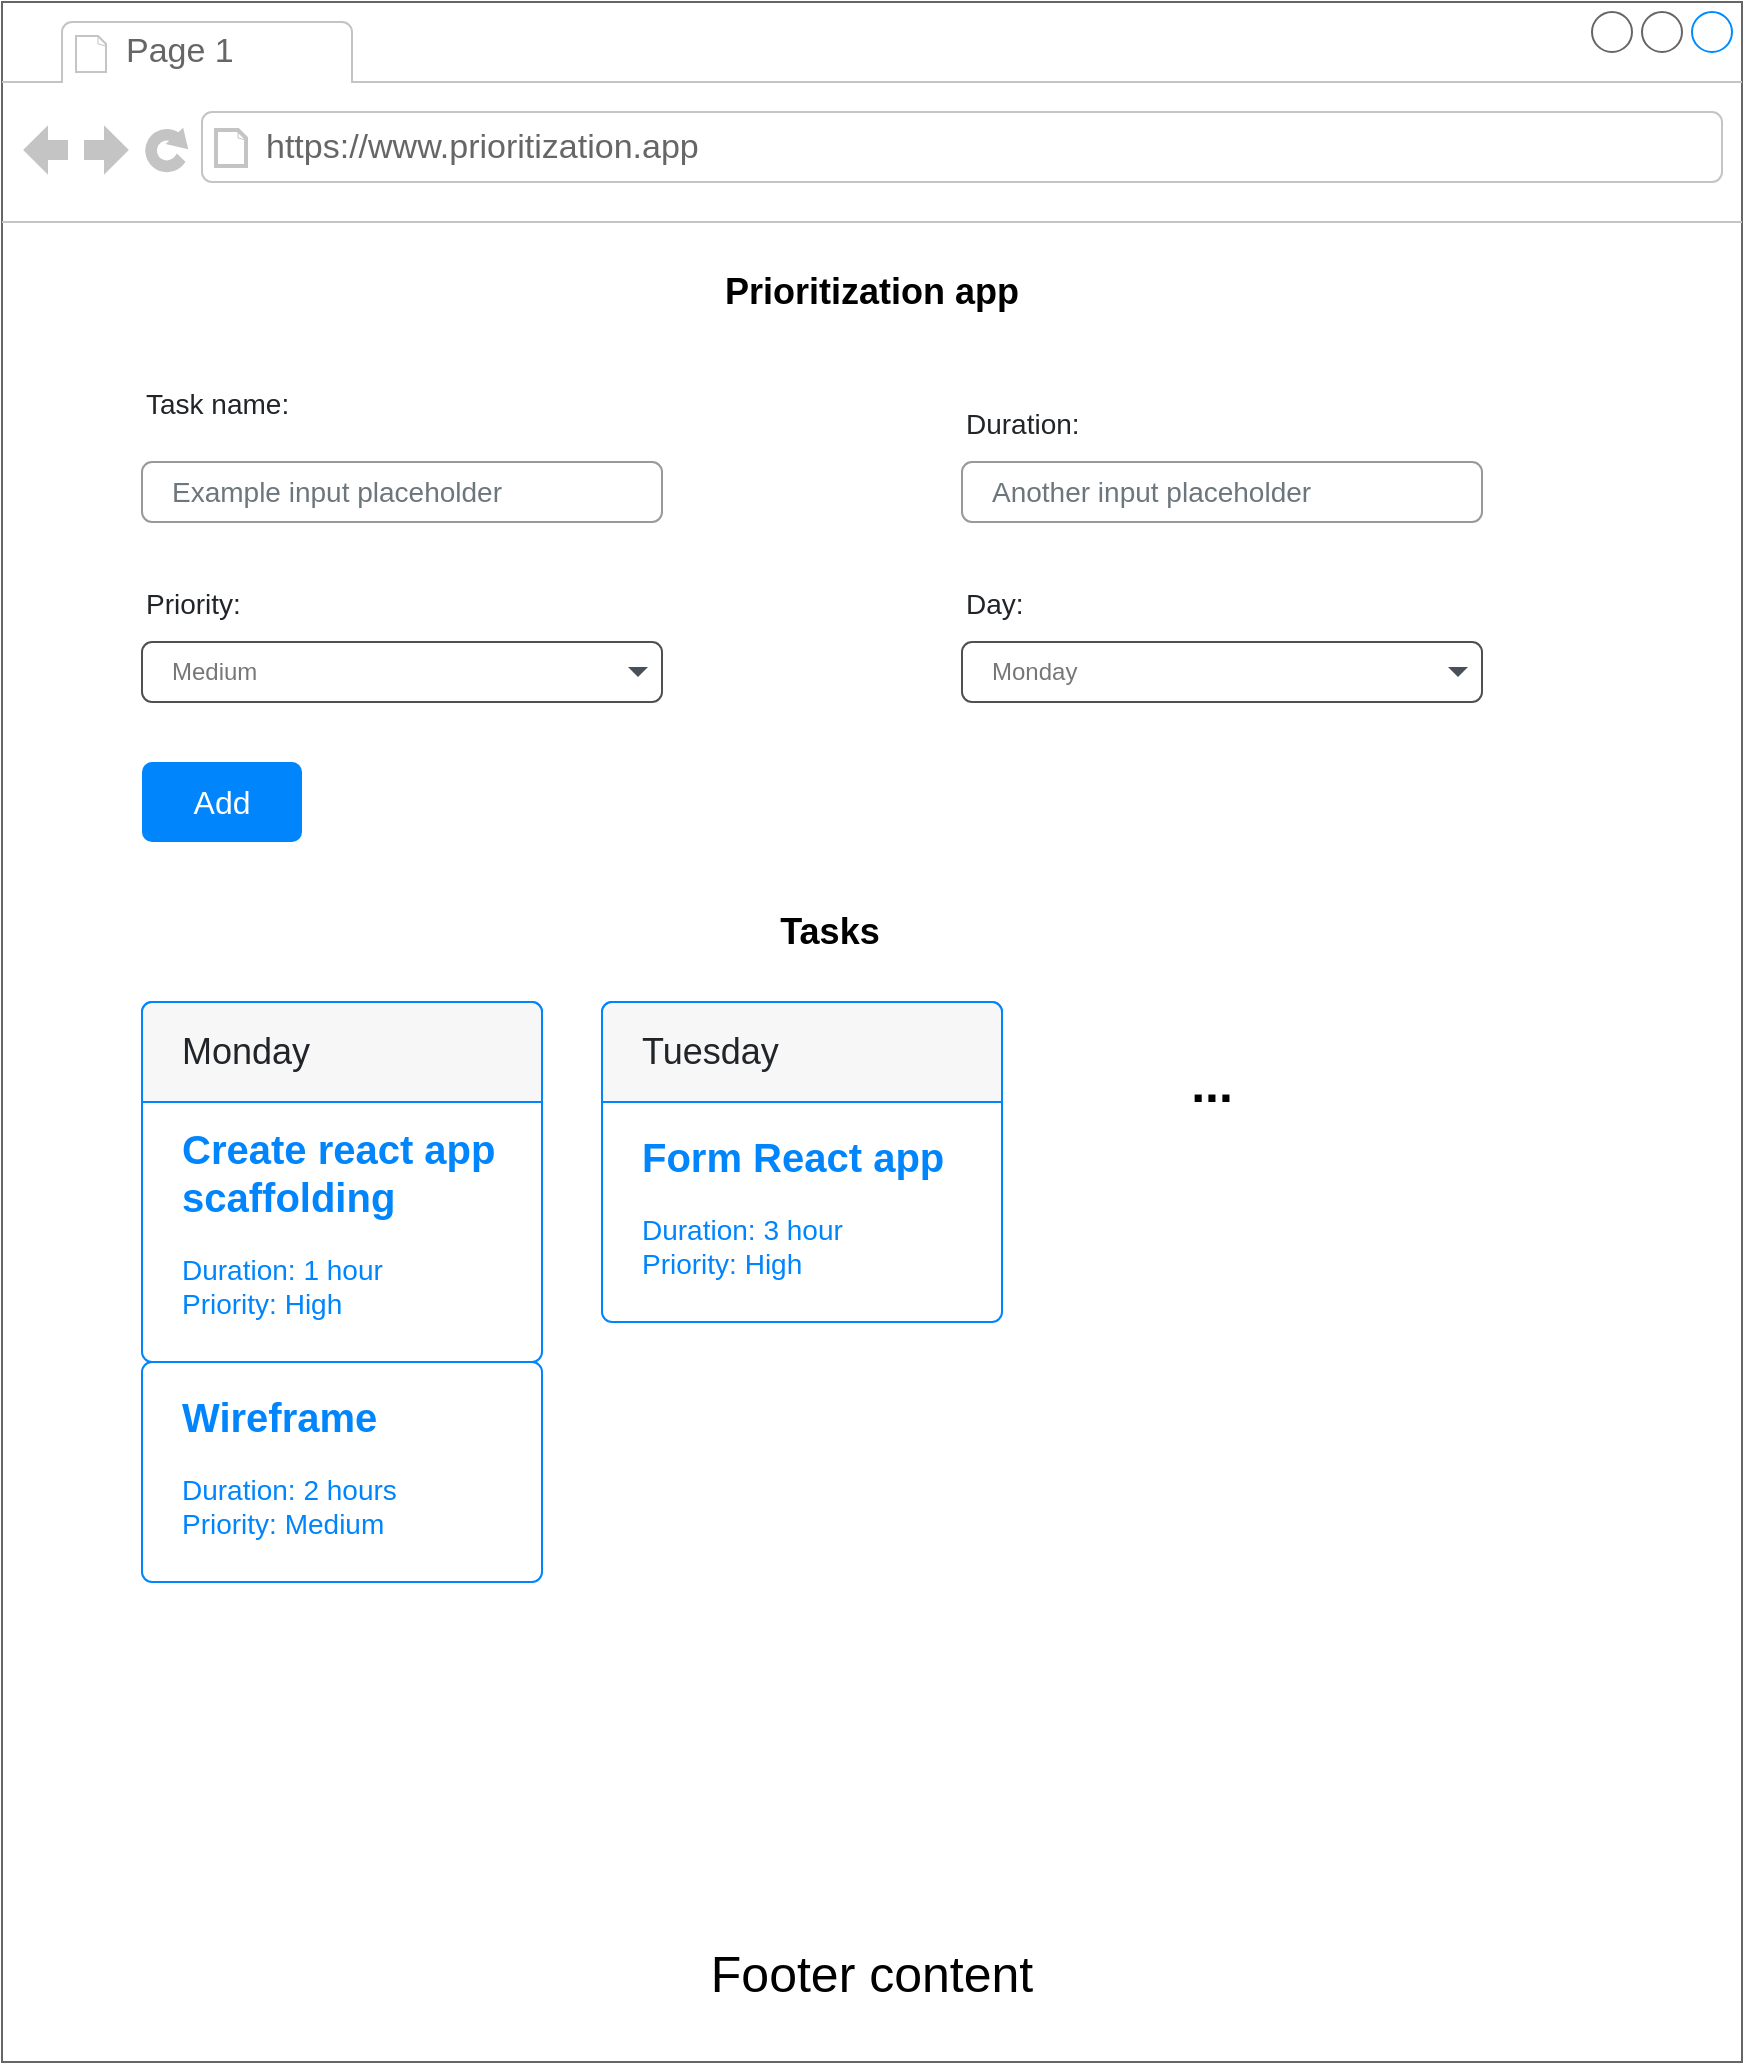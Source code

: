 <mxfile version="20.8.11" type="device"><diagram name="Page-1" id="02-JwOCKNLh_4v3Ao8Fp"><mxGraphModel dx="1434" dy="802" grid="1" gridSize="10" guides="1" tooltips="1" connect="1" arrows="1" fold="1" page="1" pageScale="1" pageWidth="827" pageHeight="1169" math="0" shadow="0"><root><mxCell id="0"/><mxCell id="1" parent="0"/><mxCell id="867GTZKOFAXNDaWkZq0H-1" value="" style="strokeWidth=1;shadow=0;dashed=0;align=center;html=1;shape=mxgraph.mockup.containers.browserWindow;rSize=0;strokeColor=#666666;strokeColor2=#008cff;strokeColor3=#c4c4c4;mainText=,;recursiveResize=0;" vertex="1" parent="1"><mxGeometry y="20" width="870" height="1030" as="geometry"/></mxCell><mxCell id="867GTZKOFAXNDaWkZq0H-2" value="Page 1" style="strokeWidth=1;shadow=0;dashed=0;align=center;html=1;shape=mxgraph.mockup.containers.anchor;fontSize=17;fontColor=#666666;align=left;" vertex="1" parent="867GTZKOFAXNDaWkZq0H-1"><mxGeometry x="60" y="12" width="110" height="26" as="geometry"/></mxCell><mxCell id="867GTZKOFAXNDaWkZq0H-3" value="https://www.prioritization.app" style="strokeWidth=1;shadow=0;dashed=0;align=center;html=1;shape=mxgraph.mockup.containers.anchor;rSize=0;fontSize=17;fontColor=#666666;align=left;" vertex="1" parent="867GTZKOFAXNDaWkZq0H-1"><mxGeometry x="130" y="60" width="250" height="26" as="geometry"/></mxCell><mxCell id="867GTZKOFAXNDaWkZq0H-4" value="&lt;b&gt;&lt;font style=&quot;font-size: 18px;&quot;&gt;Prioritization app&lt;/font&gt;&lt;/b&gt;" style="text;html=1;strokeColor=none;fillColor=none;align=center;verticalAlign=middle;whiteSpace=wrap;rounded=0;" vertex="1" parent="867GTZKOFAXNDaWkZq0H-1"><mxGeometry x="315" y="130" width="240" height="30" as="geometry"/></mxCell><mxCell id="867GTZKOFAXNDaWkZq0H-9" value="Example input placeholder" style="html=1;shadow=0;dashed=0;shape=mxgraph.bootstrap.rrect;rSize=5;fillColor=none;strokeColor=#999999;align=left;spacing=15;fontSize=14;fontColor=#6C767D;" vertex="1" parent="867GTZKOFAXNDaWkZq0H-1"><mxGeometry width="260" height="30" relative="1" as="geometry"><mxPoint x="70" y="230" as="offset"/></mxGeometry></mxCell><mxCell id="867GTZKOFAXNDaWkZq0H-8" value="Task name:" style="fillColor=none;strokeColor=none;align=left;fontSize=14;fontColor=#212529;" vertex="1" parent="867GTZKOFAXNDaWkZq0H-1"><mxGeometry x="70" y="180" width="260" height="40" as="geometry"/></mxCell><mxCell id="867GTZKOFAXNDaWkZq0H-10" value="Duration:" style="fillColor=none;strokeColor=none;align=left;fontSize=14;fontColor=#212529;" vertex="1" parent="867GTZKOFAXNDaWkZq0H-1"><mxGeometry width="260" height="40" relative="1" as="geometry"><mxPoint x="480" y="190" as="offset"/></mxGeometry></mxCell><mxCell id="867GTZKOFAXNDaWkZq0H-11" value="Another input placeholder" style="html=1;shadow=0;dashed=0;shape=mxgraph.bootstrap.rrect;rSize=5;fillColor=none;strokeColor=#999999;align=left;spacing=15;fontSize=14;fontColor=#6C767D;" vertex="1" parent="867GTZKOFAXNDaWkZq0H-1"><mxGeometry width="260" height="30" relative="1" as="geometry"><mxPoint x="480" y="230" as="offset"/></mxGeometry></mxCell><mxCell id="867GTZKOFAXNDaWkZq0H-14" value="Priority:" style="fillColor=none;strokeColor=none;align=left;fontSize=14;fontColor=#212529;" vertex="1" parent="867GTZKOFAXNDaWkZq0H-1"><mxGeometry x="70" y="280" width="260" height="40" as="geometry"/></mxCell><mxCell id="867GTZKOFAXNDaWkZq0H-19" value="Medium" style="html=1;shadow=0;dashed=0;shape=mxgraph.bootstrap.rrect;rSize=5;strokeColor=#505050;strokeWidth=1;fillColor=#ffffff;fontColor=#777777;whiteSpace=wrap;align=left;verticalAlign=middle;fontStyle=0;fontSize=12;spacing=15;" vertex="1" parent="867GTZKOFAXNDaWkZq0H-1"><mxGeometry x="70" y="320" width="260" height="30" as="geometry"/></mxCell><mxCell id="867GTZKOFAXNDaWkZq0H-20" value="" style="shape=triangle;direction=south;fillColor=#495057;strokeColor=none;perimeter=none;fontSize=12;" vertex="1" parent="867GTZKOFAXNDaWkZq0H-19"><mxGeometry x="1" y="0.5" width="10" height="5" relative="1" as="geometry"><mxPoint x="-17" y="-2.5" as="offset"/></mxGeometry></mxCell><mxCell id="867GTZKOFAXNDaWkZq0H-21" value="Add" style="html=1;shadow=0;dashed=0;shape=mxgraph.bootstrap.rrect;rSize=5;strokeColor=none;strokeWidth=1;fillColor=#0085FC;fontColor=#FFFFFF;whiteSpace=wrap;align=center;verticalAlign=middle;spacingLeft=0;fontStyle=0;fontSize=16;spacing=5;" vertex="1" parent="867GTZKOFAXNDaWkZq0H-1"><mxGeometry x="70" y="380" width="80" height="40" as="geometry"/></mxCell><mxCell id="867GTZKOFAXNDaWkZq0H-22" value="&lt;b&gt;&lt;font style=&quot;font-size: 18px;&quot;&gt;Tasks&lt;/font&gt;&lt;/b&gt;" style="text;html=1;strokeColor=none;fillColor=none;align=center;verticalAlign=middle;whiteSpace=wrap;rounded=0;" vertex="1" parent="867GTZKOFAXNDaWkZq0H-1"><mxGeometry x="294" y="450" width="240" height="30" as="geometry"/></mxCell><mxCell id="867GTZKOFAXNDaWkZq0H-23" value="Day:" style="fillColor=none;strokeColor=none;align=left;fontSize=14;fontColor=#212529;" vertex="1" parent="867GTZKOFAXNDaWkZq0H-1"><mxGeometry x="480" y="280" width="260" height="40" as="geometry"/></mxCell><mxCell id="867GTZKOFAXNDaWkZq0H-24" value="Monday" style="html=1;shadow=0;dashed=0;shape=mxgraph.bootstrap.rrect;rSize=5;strokeColor=#505050;strokeWidth=1;fillColor=#ffffff;fontColor=#777777;whiteSpace=wrap;align=left;verticalAlign=middle;fontStyle=0;fontSize=12;spacing=15;" vertex="1" parent="867GTZKOFAXNDaWkZq0H-1"><mxGeometry x="480" y="320" width="260" height="30" as="geometry"/></mxCell><mxCell id="867GTZKOFAXNDaWkZq0H-25" value="" style="shape=triangle;direction=south;fillColor=#495057;strokeColor=none;perimeter=none;fontSize=12;" vertex="1" parent="867GTZKOFAXNDaWkZq0H-24"><mxGeometry x="1" y="0.5" width="10" height="5" relative="1" as="geometry"><mxPoint x="-17" y="-2.5" as="offset"/></mxGeometry></mxCell><mxCell id="867GTZKOFAXNDaWkZq0H-26" value="&lt;b&gt;&lt;font style=&quot;font-size: 20px&quot;&gt;Create react app scaffolding&lt;/font&gt;&lt;/b&gt;&lt;br style=&quot;font-size: 14px&quot;&gt;&lt;br style=&quot;font-size: 14px&quot;&gt;Duration: 1 hour&amp;nbsp;&lt;br&gt;Priority: High" style="html=1;shadow=0;dashed=0;shape=mxgraph.bootstrap.rrect;rSize=5;strokeColor=#0085FC;html=1;whiteSpace=wrap;fillColor=#ffffff;fontColor=#0085FC;verticalAlign=bottom;align=left;spacing=20;spacingBottom=0;fontSize=14;" vertex="1" parent="867GTZKOFAXNDaWkZq0H-1"><mxGeometry x="70" y="500" width="200" height="180" as="geometry"/></mxCell><mxCell id="867GTZKOFAXNDaWkZq0H-27" value="Monday" style="html=1;shadow=0;dashed=0;shape=mxgraph.bootstrap.topButton;rSize=5;perimeter=none;whiteSpace=wrap;fillColor=#F7F7F7;strokeColor=#0085FC;fontColor=#212529;resizeWidth=1;fontSize=18;align=left;spacing=20;" vertex="1" parent="867GTZKOFAXNDaWkZq0H-26"><mxGeometry width="200" height="50" relative="1" as="geometry"/></mxCell><mxCell id="867GTZKOFAXNDaWkZq0H-29" value="&lt;b&gt;&lt;font style=&quot;font-size: 20px&quot;&gt;Wireframe&lt;/font&gt;&lt;/b&gt;&lt;br style=&quot;font-size: 14px&quot;&gt;&lt;br style=&quot;font-size: 14px&quot;&gt;Duration: 2 hours&lt;br&gt;Priority: Medium" style="html=1;shadow=0;dashed=0;shape=mxgraph.bootstrap.rrect;rSize=5;strokeColor=#0085FC;html=1;whiteSpace=wrap;fillColor=#ffffff;fontColor=#0085FC;verticalAlign=bottom;align=left;spacing=20;spacingBottom=0;fontSize=14;" vertex="1" parent="867GTZKOFAXNDaWkZq0H-1"><mxGeometry x="70" y="680" width="200" height="110" as="geometry"/></mxCell><mxCell id="867GTZKOFAXNDaWkZq0H-31" value="&lt;span style=&quot;font-size: 20px;&quot;&gt;&lt;b&gt;Form React app&lt;/b&gt;&lt;/span&gt;&lt;br style=&quot;font-size: 14px&quot;&gt;&lt;br style=&quot;font-size: 14px&quot;&gt;Duration: 3 hour&amp;nbsp;&lt;br&gt;Priority: High" style="html=1;shadow=0;dashed=0;shape=mxgraph.bootstrap.rrect;rSize=5;strokeColor=#0085FC;html=1;whiteSpace=wrap;fillColor=#ffffff;fontColor=#0085FC;verticalAlign=bottom;align=left;spacing=20;spacingBottom=0;fontSize=14;" vertex="1" parent="867GTZKOFAXNDaWkZq0H-1"><mxGeometry x="300" y="500" width="200" height="160" as="geometry"/></mxCell><mxCell id="867GTZKOFAXNDaWkZq0H-32" value="Tuesday" style="html=1;shadow=0;dashed=0;shape=mxgraph.bootstrap.topButton;rSize=5;perimeter=none;whiteSpace=wrap;fillColor=#F7F7F7;strokeColor=#0085FC;fontColor=#212529;resizeWidth=1;fontSize=18;align=left;spacing=20;" vertex="1" parent="867GTZKOFAXNDaWkZq0H-31"><mxGeometry width="200" height="50" relative="1" as="geometry"/></mxCell><mxCell id="867GTZKOFAXNDaWkZq0H-33" value="&lt;b&gt;&lt;font style=&quot;font-size: 25px;&quot;&gt;...&lt;/font&gt;&lt;/b&gt;" style="text;html=1;strokeColor=none;fillColor=none;align=center;verticalAlign=middle;whiteSpace=wrap;rounded=0;fontSize=12;" vertex="1" parent="867GTZKOFAXNDaWkZq0H-1"><mxGeometry x="540" y="510" width="130" height="60" as="geometry"/></mxCell><mxCell id="867GTZKOFAXNDaWkZq0H-34" value="Footer content" style="text;html=1;strokeColor=none;fillColor=none;align=center;verticalAlign=middle;whiteSpace=wrap;rounded=0;fontSize=25;" vertex="1" parent="867GTZKOFAXNDaWkZq0H-1"><mxGeometry x="330" y="970" width="210" height="30" as="geometry"/></mxCell></root></mxGraphModel></diagram></mxfile>